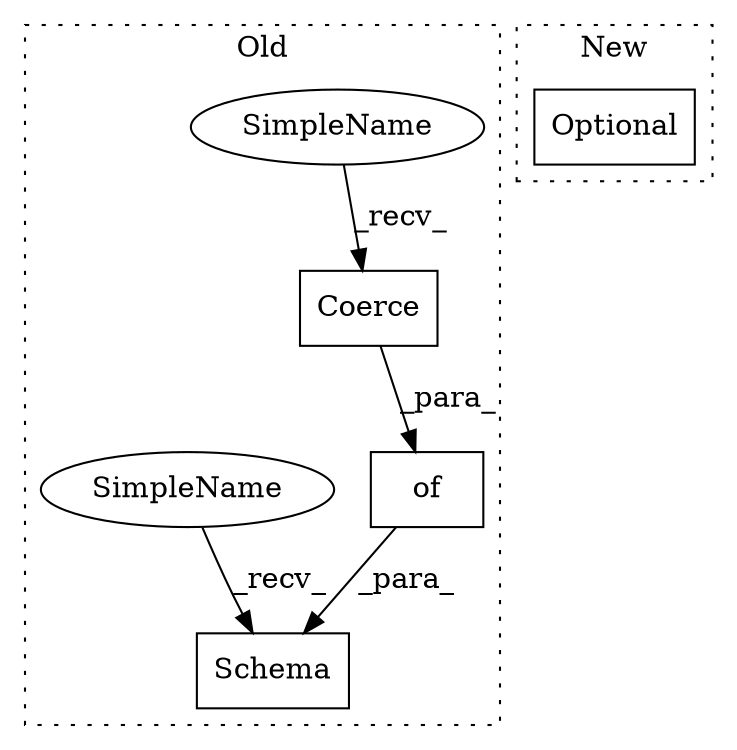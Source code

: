 digraph G {
subgraph cluster0 {
1 [label="Coerce" a="32" s="1236,1249" l="7,1" shape="box"];
3 [label="of" a="32" s="1149,1555" l="3,1" shape="box"];
4 [label="Schema" a="32" s="1138,1556" l="7,1" shape="box"];
5 [label="SimpleName" a="42" s="1225" l="10" shape="ellipse"];
6 [label="SimpleName" a="42" s="1127" l="10" shape="ellipse"];
label = "Old";
style="dotted";
}
subgraph cluster1 {
2 [label="Optional" a="32" s="1498,1529" l="9,1" shape="box"];
label = "New";
style="dotted";
}
1 -> 3 [label="_para_"];
3 -> 4 [label="_para_"];
5 -> 1 [label="_recv_"];
6 -> 4 [label="_recv_"];
}